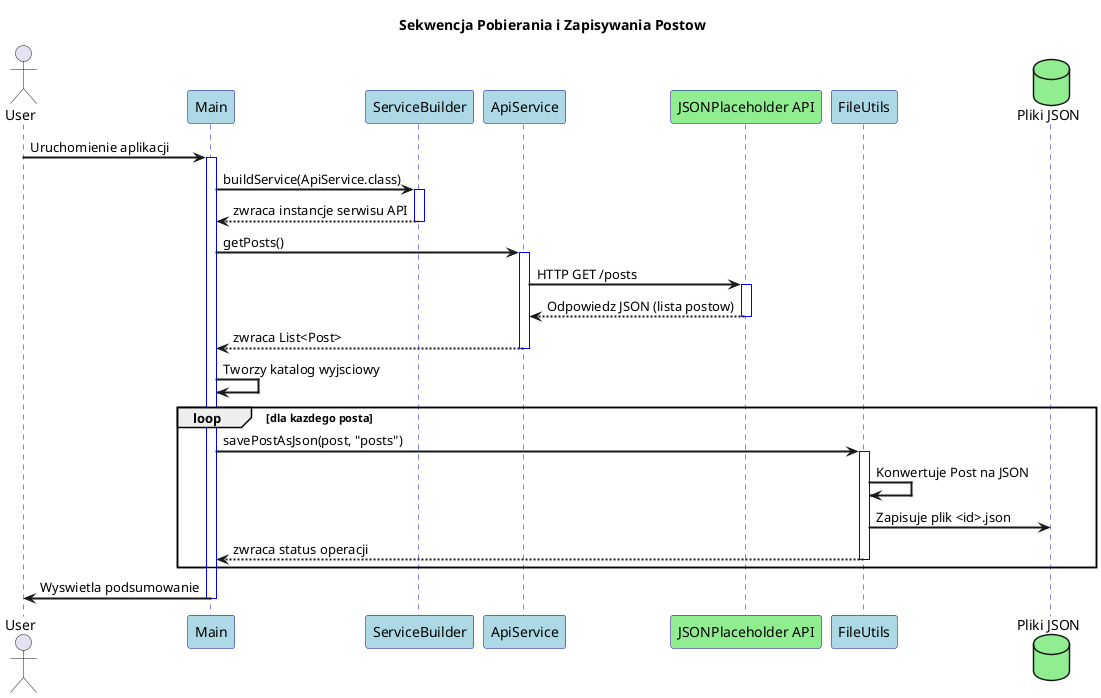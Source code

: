 @startuml Sequence Diagram

skinparam sequenceArrowThickness 2
skinparam sequenceParticipantBorderColor DarkBlue
skinparam sequenceParticipantBackgroundColor LightBlue
skinparam sequenceLifeLineBorderColor blue
skinparam sequenceBoxBorderColor DarkBlue
skinparam sequenceBoxBackgroundColor LightBlue

title "Sekwencja Pobierania i Zapisywania Postow"

actor User
participant "Main" as Main
participant "ServiceBuilder" as ServiceBuilder
participant "ApiService" as ApiService
participant "JSONPlaceholder API" as API #LightGreen
participant "FileUtils" as FileUtils
database "Pliki JSON" as Files #LightGreen

User -> Main: Uruchomienie aplikacji
activate Main

Main -> ServiceBuilder: buildService(ApiService.class)
activate ServiceBuilder
ServiceBuilder --> Main: zwraca instancje serwisu API
deactivate ServiceBuilder

Main -> ApiService: getPosts()
activate ApiService
ApiService -> API: HTTP GET /posts
activate API
API --> ApiService: Odpowiedz JSON (lista postow)
deactivate API
ApiService --> Main: zwraca List<Post>
deactivate ApiService

Main -> Main: Tworzy katalog wyjsciowy

loop dla kazdego posta
    Main -> FileUtils: savePostAsJson(post, "posts")
    activate FileUtils
    FileUtils -> FileUtils: Konwertuje Post na JSON
    FileUtils -> Files: Zapisuje plik <id>.json
    FileUtils --> Main: zwraca status operacji
    deactivate FileUtils
end

Main -> User: Wyswietla podsumowanie
deactivate Main

@enduml 
